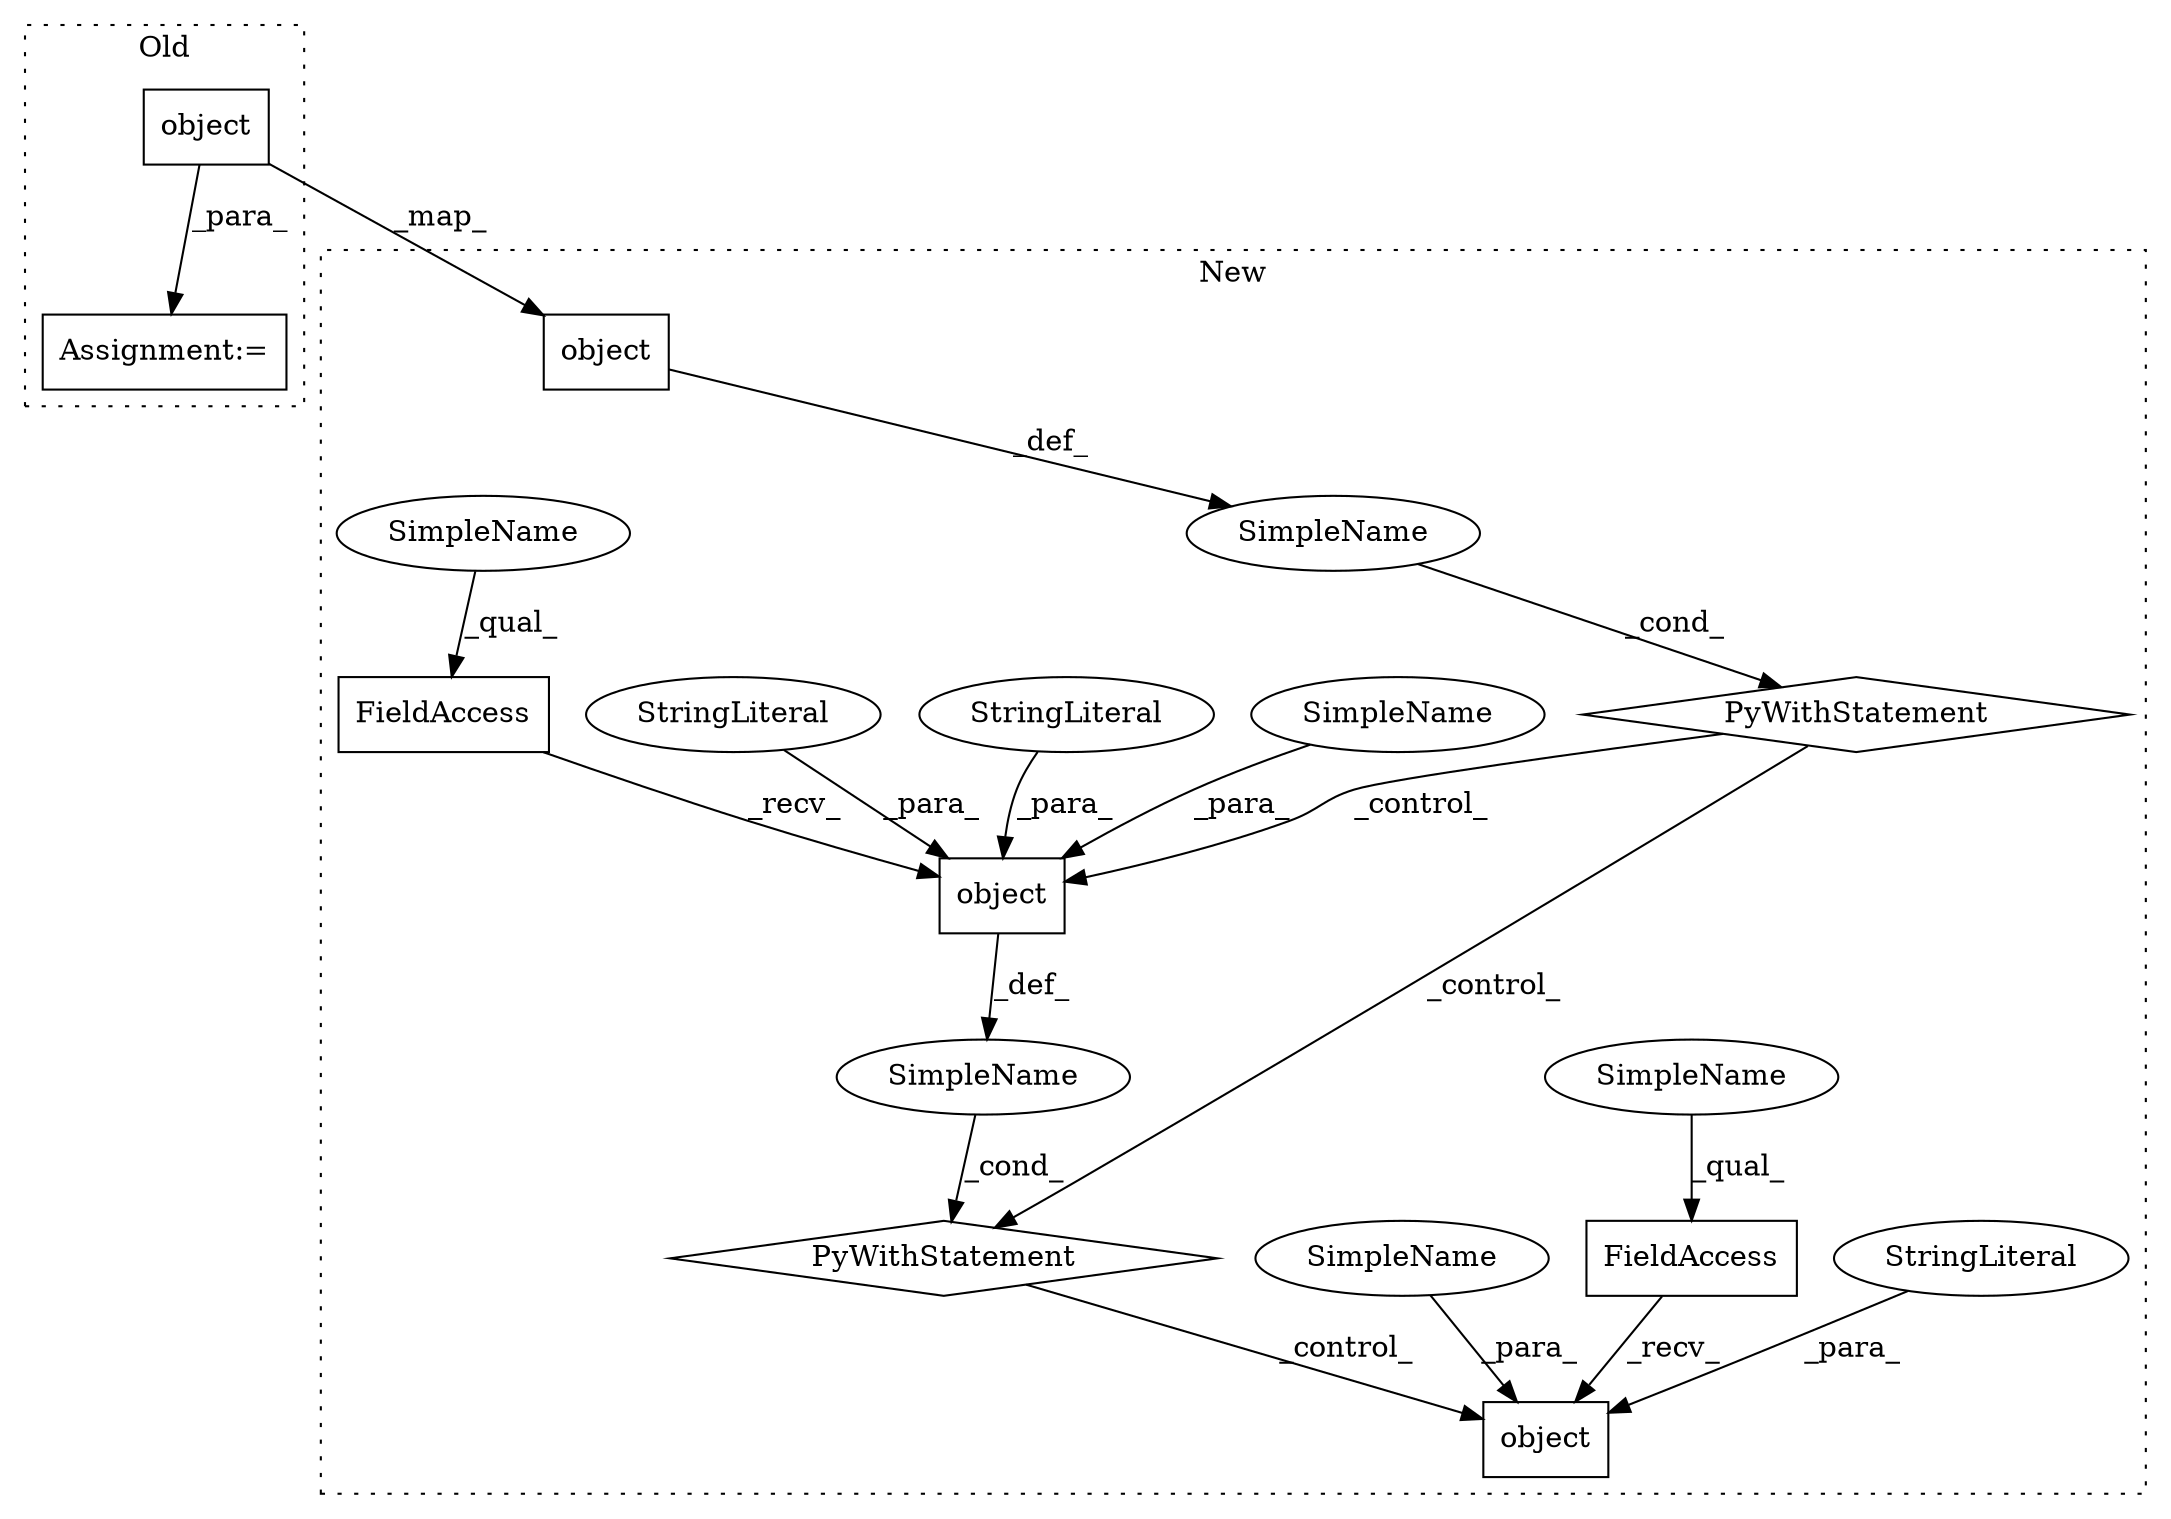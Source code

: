 digraph G {
subgraph cluster0 {
1 [label="object" a="32" s="7645,7677" l="7,1" shape="box"];
4 [label="Assignment:=" a="7" s="7633" l="1" shape="box"];
label = "Old";
style="dotted";
}
subgraph cluster1 {
2 [label="object" a="32" s="8010,8042" l="7,1" shape="box"];
3 [label="PyWithStatement" a="104" s="7989,8043" l="10,2" shape="diamond"];
5 [label="SimpleName" a="42" s="" l="" shape="ellipse"];
6 [label="PyWithStatement" a="104" s="8063,8128" l="10,2" shape="diamond"];
7 [label="SimpleName" a="42" s="" l="" shape="ellipse"];
8 [label="object" a="32" s="8171,8219" l="7,1" shape="box"];
9 [label="FieldAccess" a="22" s="8160" l="10" shape="box"];
10 [label="FieldAccess" a="22" s="8073" l="10" shape="box"];
11 [label="object" a="32" s="8084,8127" l="7,1" shape="box"];
12 [label="StringLiteral" a="45" s="8102" l="11" shape="ellipse"];
13 [label="StringLiteral" a="45" s="8114" l="13" shape="ellipse"];
14 [label="StringLiteral" a="45" s="8189" l="13" shape="ellipse"];
15 [label="SimpleName" a="42" s="8073" l="4" shape="ellipse"];
16 [label="SimpleName" a="42" s="8160" l="4" shape="ellipse"];
17 [label="SimpleName" a="42" s="8178" l="10" shape="ellipse"];
18 [label="SimpleName" a="42" s="8091" l="10" shape="ellipse"];
label = "New";
style="dotted";
}
1 -> 4 [label="_para_"];
1 -> 2 [label="_map_"];
2 -> 5 [label="_def_"];
3 -> 6 [label="_control_"];
3 -> 11 [label="_control_"];
5 -> 3 [label="_cond_"];
6 -> 8 [label="_control_"];
7 -> 6 [label="_cond_"];
9 -> 8 [label="_recv_"];
10 -> 11 [label="_recv_"];
11 -> 7 [label="_def_"];
12 -> 11 [label="_para_"];
13 -> 11 [label="_para_"];
14 -> 8 [label="_para_"];
15 -> 10 [label="_qual_"];
16 -> 9 [label="_qual_"];
17 -> 8 [label="_para_"];
18 -> 11 [label="_para_"];
}